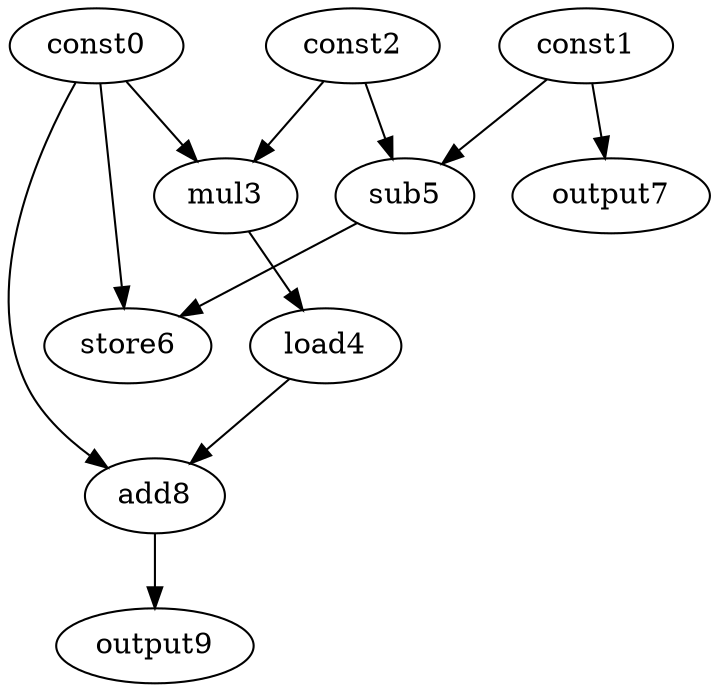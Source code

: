 digraph G { 
const0[opcode=const]; 
const1[opcode=const]; 
const2[opcode=const]; 
mul3[opcode=mul]; 
load4[opcode=load]; 
sub5[opcode=sub]; 
store6[opcode=store]; 
output7[opcode=output]; 
add8[opcode=add]; 
output9[opcode=output]; 
const0->mul3[operand=0];
const2->mul3[operand=1];
const1->sub5[operand=0];
const2->sub5[operand=1];
const1->output7[operand=0];
mul3->load4[operand=0];
const0->store6[operand=0];
sub5->store6[operand=1];
const0->add8[operand=0];
load4->add8[operand=1];
add8->output9[operand=0];
}
